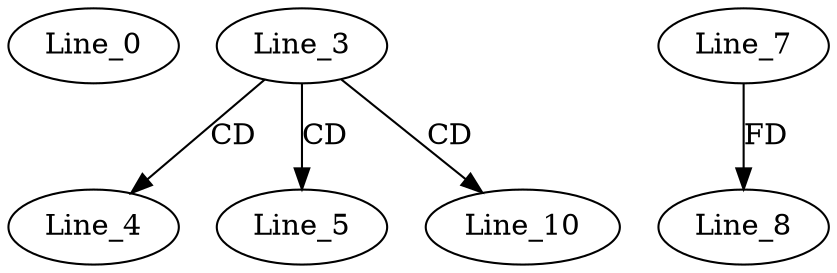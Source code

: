 digraph G {
  Line_0;
  Line_3;
  Line_4;
  Line_5;
  Line_7;
  Line_8;
  Line_10;
  Line_3 -> Line_4 [ label="CD" ];
  Line_3 -> Line_5 [ label="CD" ];
  Line_7 -> Line_8 [ label="FD" ];
  Line_3 -> Line_10 [ label="CD" ];
}
